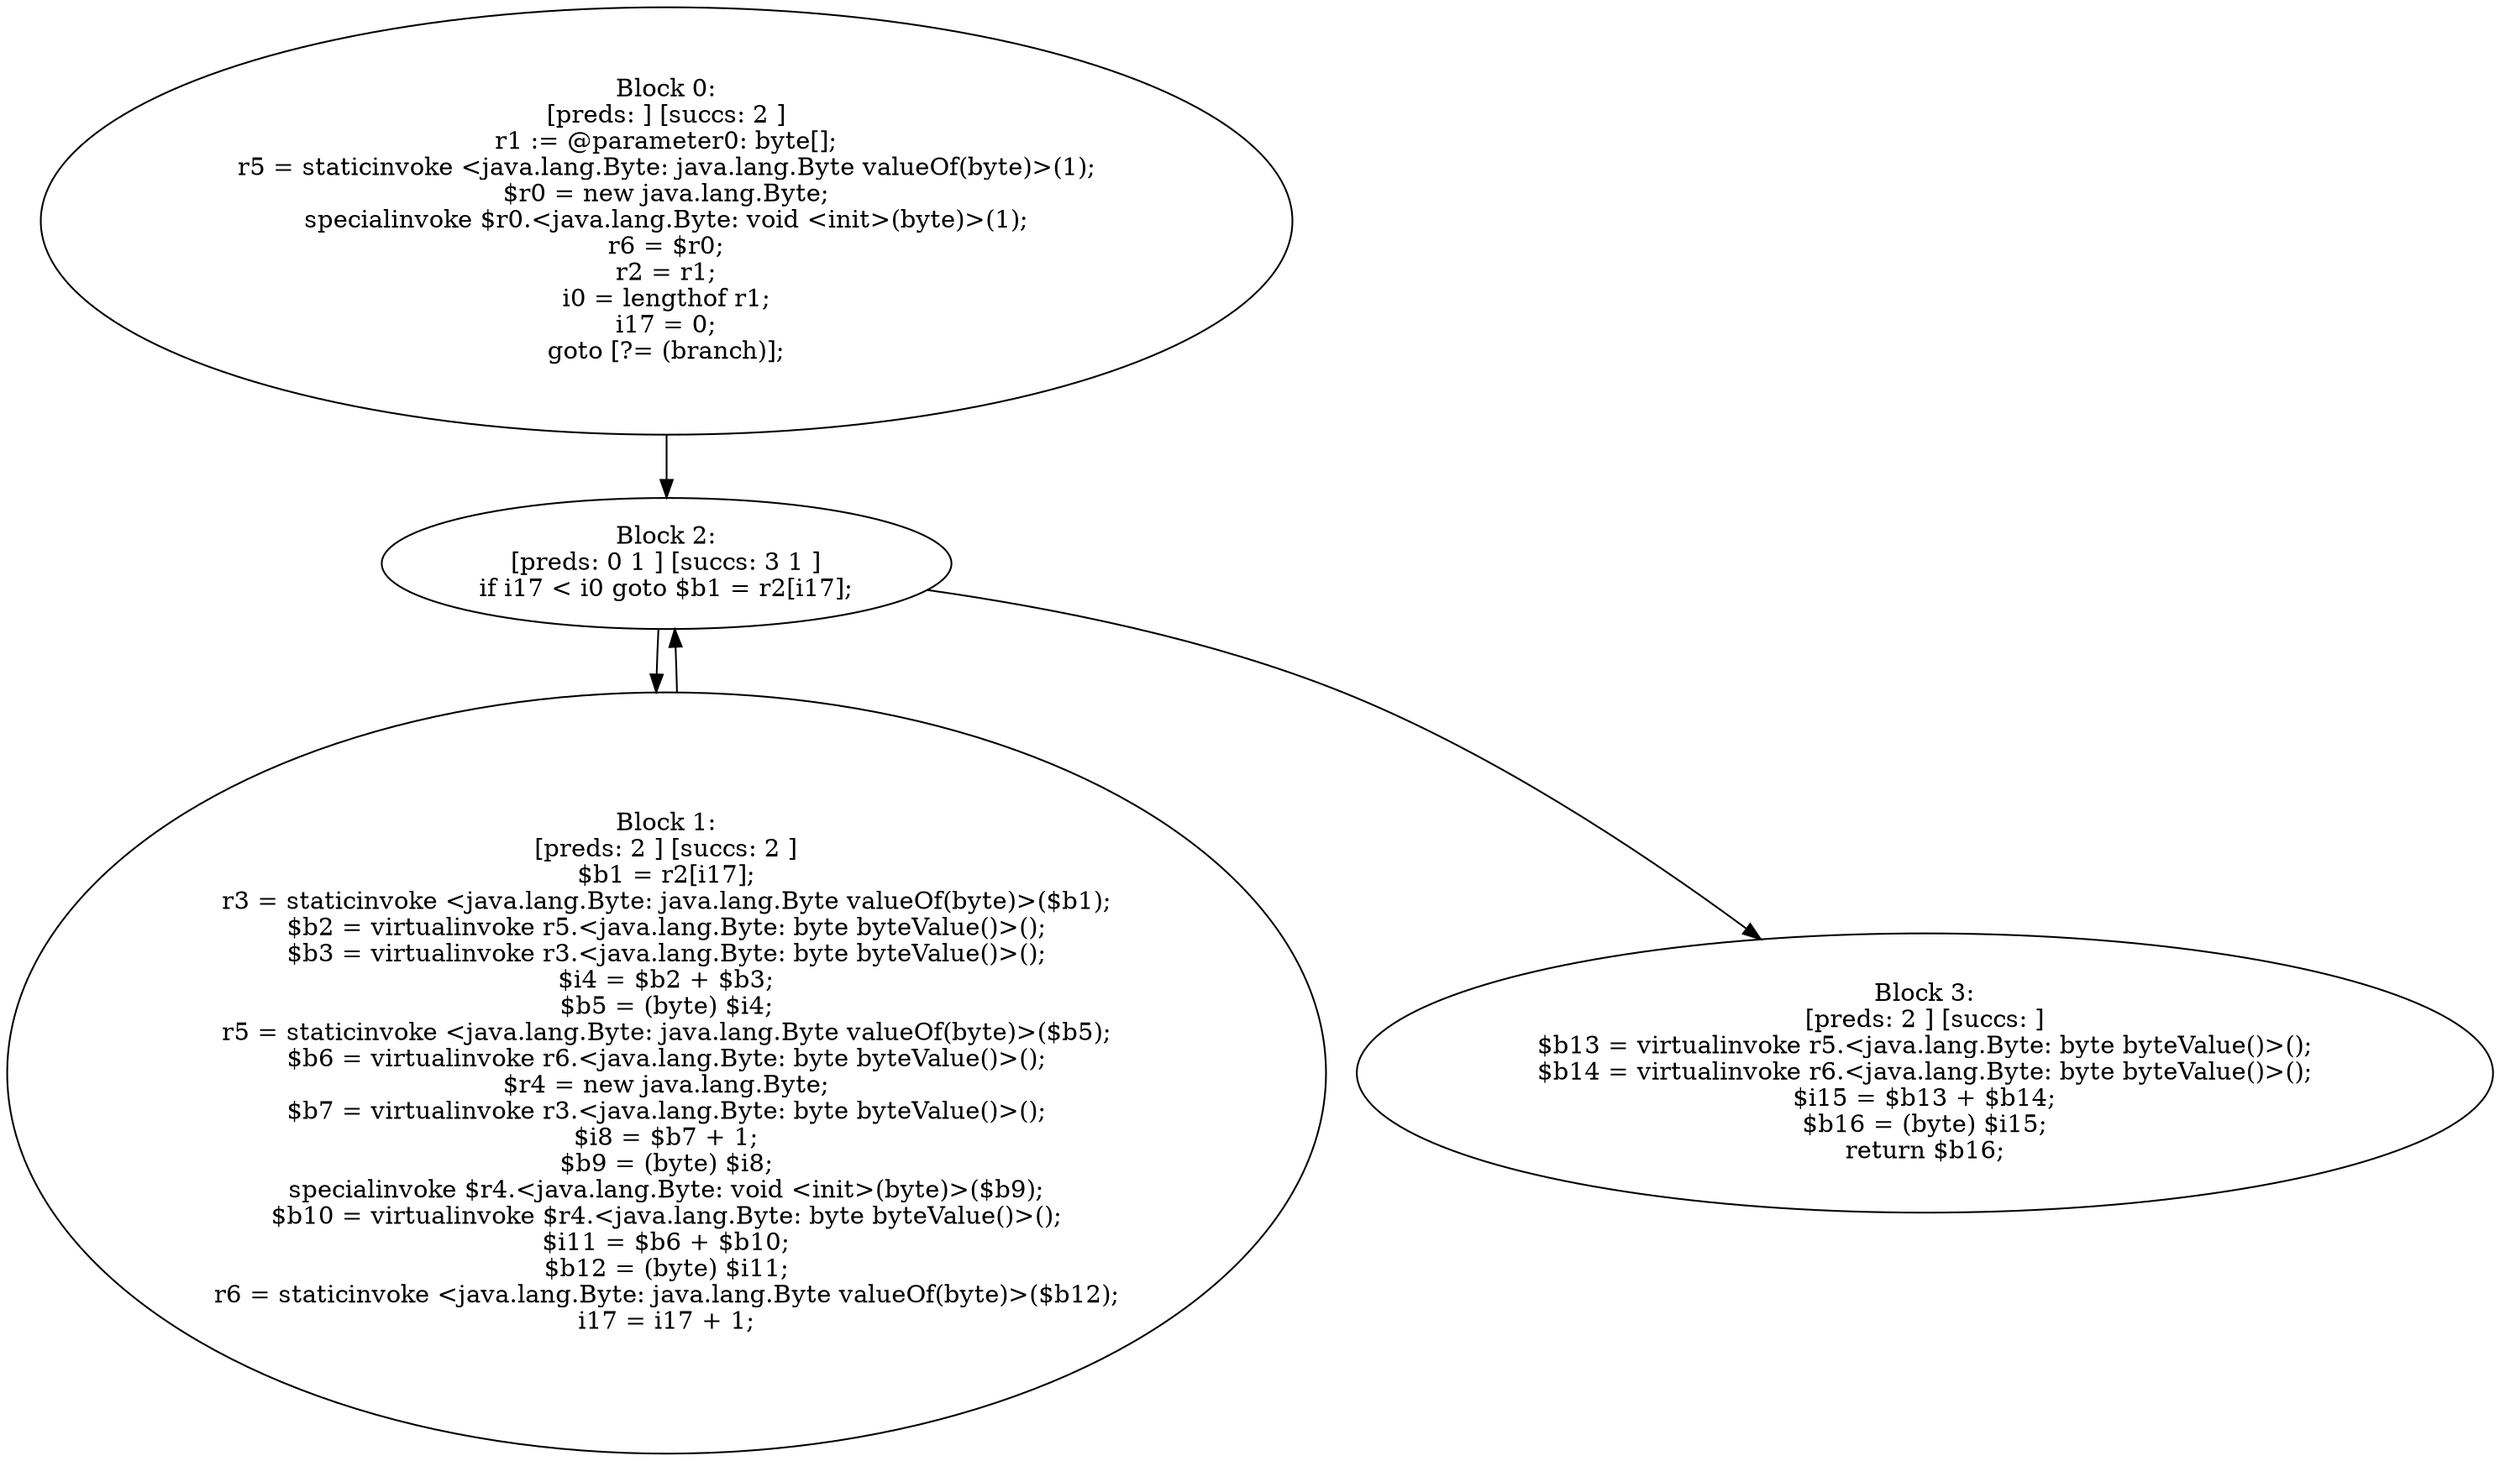 digraph "unitGraph" {
    "Block 0:
[preds: ] [succs: 2 ]
r1 := @parameter0: byte[];
r5 = staticinvoke <java.lang.Byte: java.lang.Byte valueOf(byte)>(1);
$r0 = new java.lang.Byte;
specialinvoke $r0.<java.lang.Byte: void <init>(byte)>(1);
r6 = $r0;
r2 = r1;
i0 = lengthof r1;
i17 = 0;
goto [?= (branch)];
"
    "Block 1:
[preds: 2 ] [succs: 2 ]
$b1 = r2[i17];
r3 = staticinvoke <java.lang.Byte: java.lang.Byte valueOf(byte)>($b1);
$b2 = virtualinvoke r5.<java.lang.Byte: byte byteValue()>();
$b3 = virtualinvoke r3.<java.lang.Byte: byte byteValue()>();
$i4 = $b2 + $b3;
$b5 = (byte) $i4;
r5 = staticinvoke <java.lang.Byte: java.lang.Byte valueOf(byte)>($b5);
$b6 = virtualinvoke r6.<java.lang.Byte: byte byteValue()>();
$r4 = new java.lang.Byte;
$b7 = virtualinvoke r3.<java.lang.Byte: byte byteValue()>();
$i8 = $b7 + 1;
$b9 = (byte) $i8;
specialinvoke $r4.<java.lang.Byte: void <init>(byte)>($b9);
$b10 = virtualinvoke $r4.<java.lang.Byte: byte byteValue()>();
$i11 = $b6 + $b10;
$b12 = (byte) $i11;
r6 = staticinvoke <java.lang.Byte: java.lang.Byte valueOf(byte)>($b12);
i17 = i17 + 1;
"
    "Block 2:
[preds: 0 1 ] [succs: 3 1 ]
if i17 < i0 goto $b1 = r2[i17];
"
    "Block 3:
[preds: 2 ] [succs: ]
$b13 = virtualinvoke r5.<java.lang.Byte: byte byteValue()>();
$b14 = virtualinvoke r6.<java.lang.Byte: byte byteValue()>();
$i15 = $b13 + $b14;
$b16 = (byte) $i15;
return $b16;
"
    "Block 0:
[preds: ] [succs: 2 ]
r1 := @parameter0: byte[];
r5 = staticinvoke <java.lang.Byte: java.lang.Byte valueOf(byte)>(1);
$r0 = new java.lang.Byte;
specialinvoke $r0.<java.lang.Byte: void <init>(byte)>(1);
r6 = $r0;
r2 = r1;
i0 = lengthof r1;
i17 = 0;
goto [?= (branch)];
"->"Block 2:
[preds: 0 1 ] [succs: 3 1 ]
if i17 < i0 goto $b1 = r2[i17];
";
    "Block 1:
[preds: 2 ] [succs: 2 ]
$b1 = r2[i17];
r3 = staticinvoke <java.lang.Byte: java.lang.Byte valueOf(byte)>($b1);
$b2 = virtualinvoke r5.<java.lang.Byte: byte byteValue()>();
$b3 = virtualinvoke r3.<java.lang.Byte: byte byteValue()>();
$i4 = $b2 + $b3;
$b5 = (byte) $i4;
r5 = staticinvoke <java.lang.Byte: java.lang.Byte valueOf(byte)>($b5);
$b6 = virtualinvoke r6.<java.lang.Byte: byte byteValue()>();
$r4 = new java.lang.Byte;
$b7 = virtualinvoke r3.<java.lang.Byte: byte byteValue()>();
$i8 = $b7 + 1;
$b9 = (byte) $i8;
specialinvoke $r4.<java.lang.Byte: void <init>(byte)>($b9);
$b10 = virtualinvoke $r4.<java.lang.Byte: byte byteValue()>();
$i11 = $b6 + $b10;
$b12 = (byte) $i11;
r6 = staticinvoke <java.lang.Byte: java.lang.Byte valueOf(byte)>($b12);
i17 = i17 + 1;
"->"Block 2:
[preds: 0 1 ] [succs: 3 1 ]
if i17 < i0 goto $b1 = r2[i17];
";
    "Block 2:
[preds: 0 1 ] [succs: 3 1 ]
if i17 < i0 goto $b1 = r2[i17];
"->"Block 3:
[preds: 2 ] [succs: ]
$b13 = virtualinvoke r5.<java.lang.Byte: byte byteValue()>();
$b14 = virtualinvoke r6.<java.lang.Byte: byte byteValue()>();
$i15 = $b13 + $b14;
$b16 = (byte) $i15;
return $b16;
";
    "Block 2:
[preds: 0 1 ] [succs: 3 1 ]
if i17 < i0 goto $b1 = r2[i17];
"->"Block 1:
[preds: 2 ] [succs: 2 ]
$b1 = r2[i17];
r3 = staticinvoke <java.lang.Byte: java.lang.Byte valueOf(byte)>($b1);
$b2 = virtualinvoke r5.<java.lang.Byte: byte byteValue()>();
$b3 = virtualinvoke r3.<java.lang.Byte: byte byteValue()>();
$i4 = $b2 + $b3;
$b5 = (byte) $i4;
r5 = staticinvoke <java.lang.Byte: java.lang.Byte valueOf(byte)>($b5);
$b6 = virtualinvoke r6.<java.lang.Byte: byte byteValue()>();
$r4 = new java.lang.Byte;
$b7 = virtualinvoke r3.<java.lang.Byte: byte byteValue()>();
$i8 = $b7 + 1;
$b9 = (byte) $i8;
specialinvoke $r4.<java.lang.Byte: void <init>(byte)>($b9);
$b10 = virtualinvoke $r4.<java.lang.Byte: byte byteValue()>();
$i11 = $b6 + $b10;
$b12 = (byte) $i11;
r6 = staticinvoke <java.lang.Byte: java.lang.Byte valueOf(byte)>($b12);
i17 = i17 + 1;
";
}
